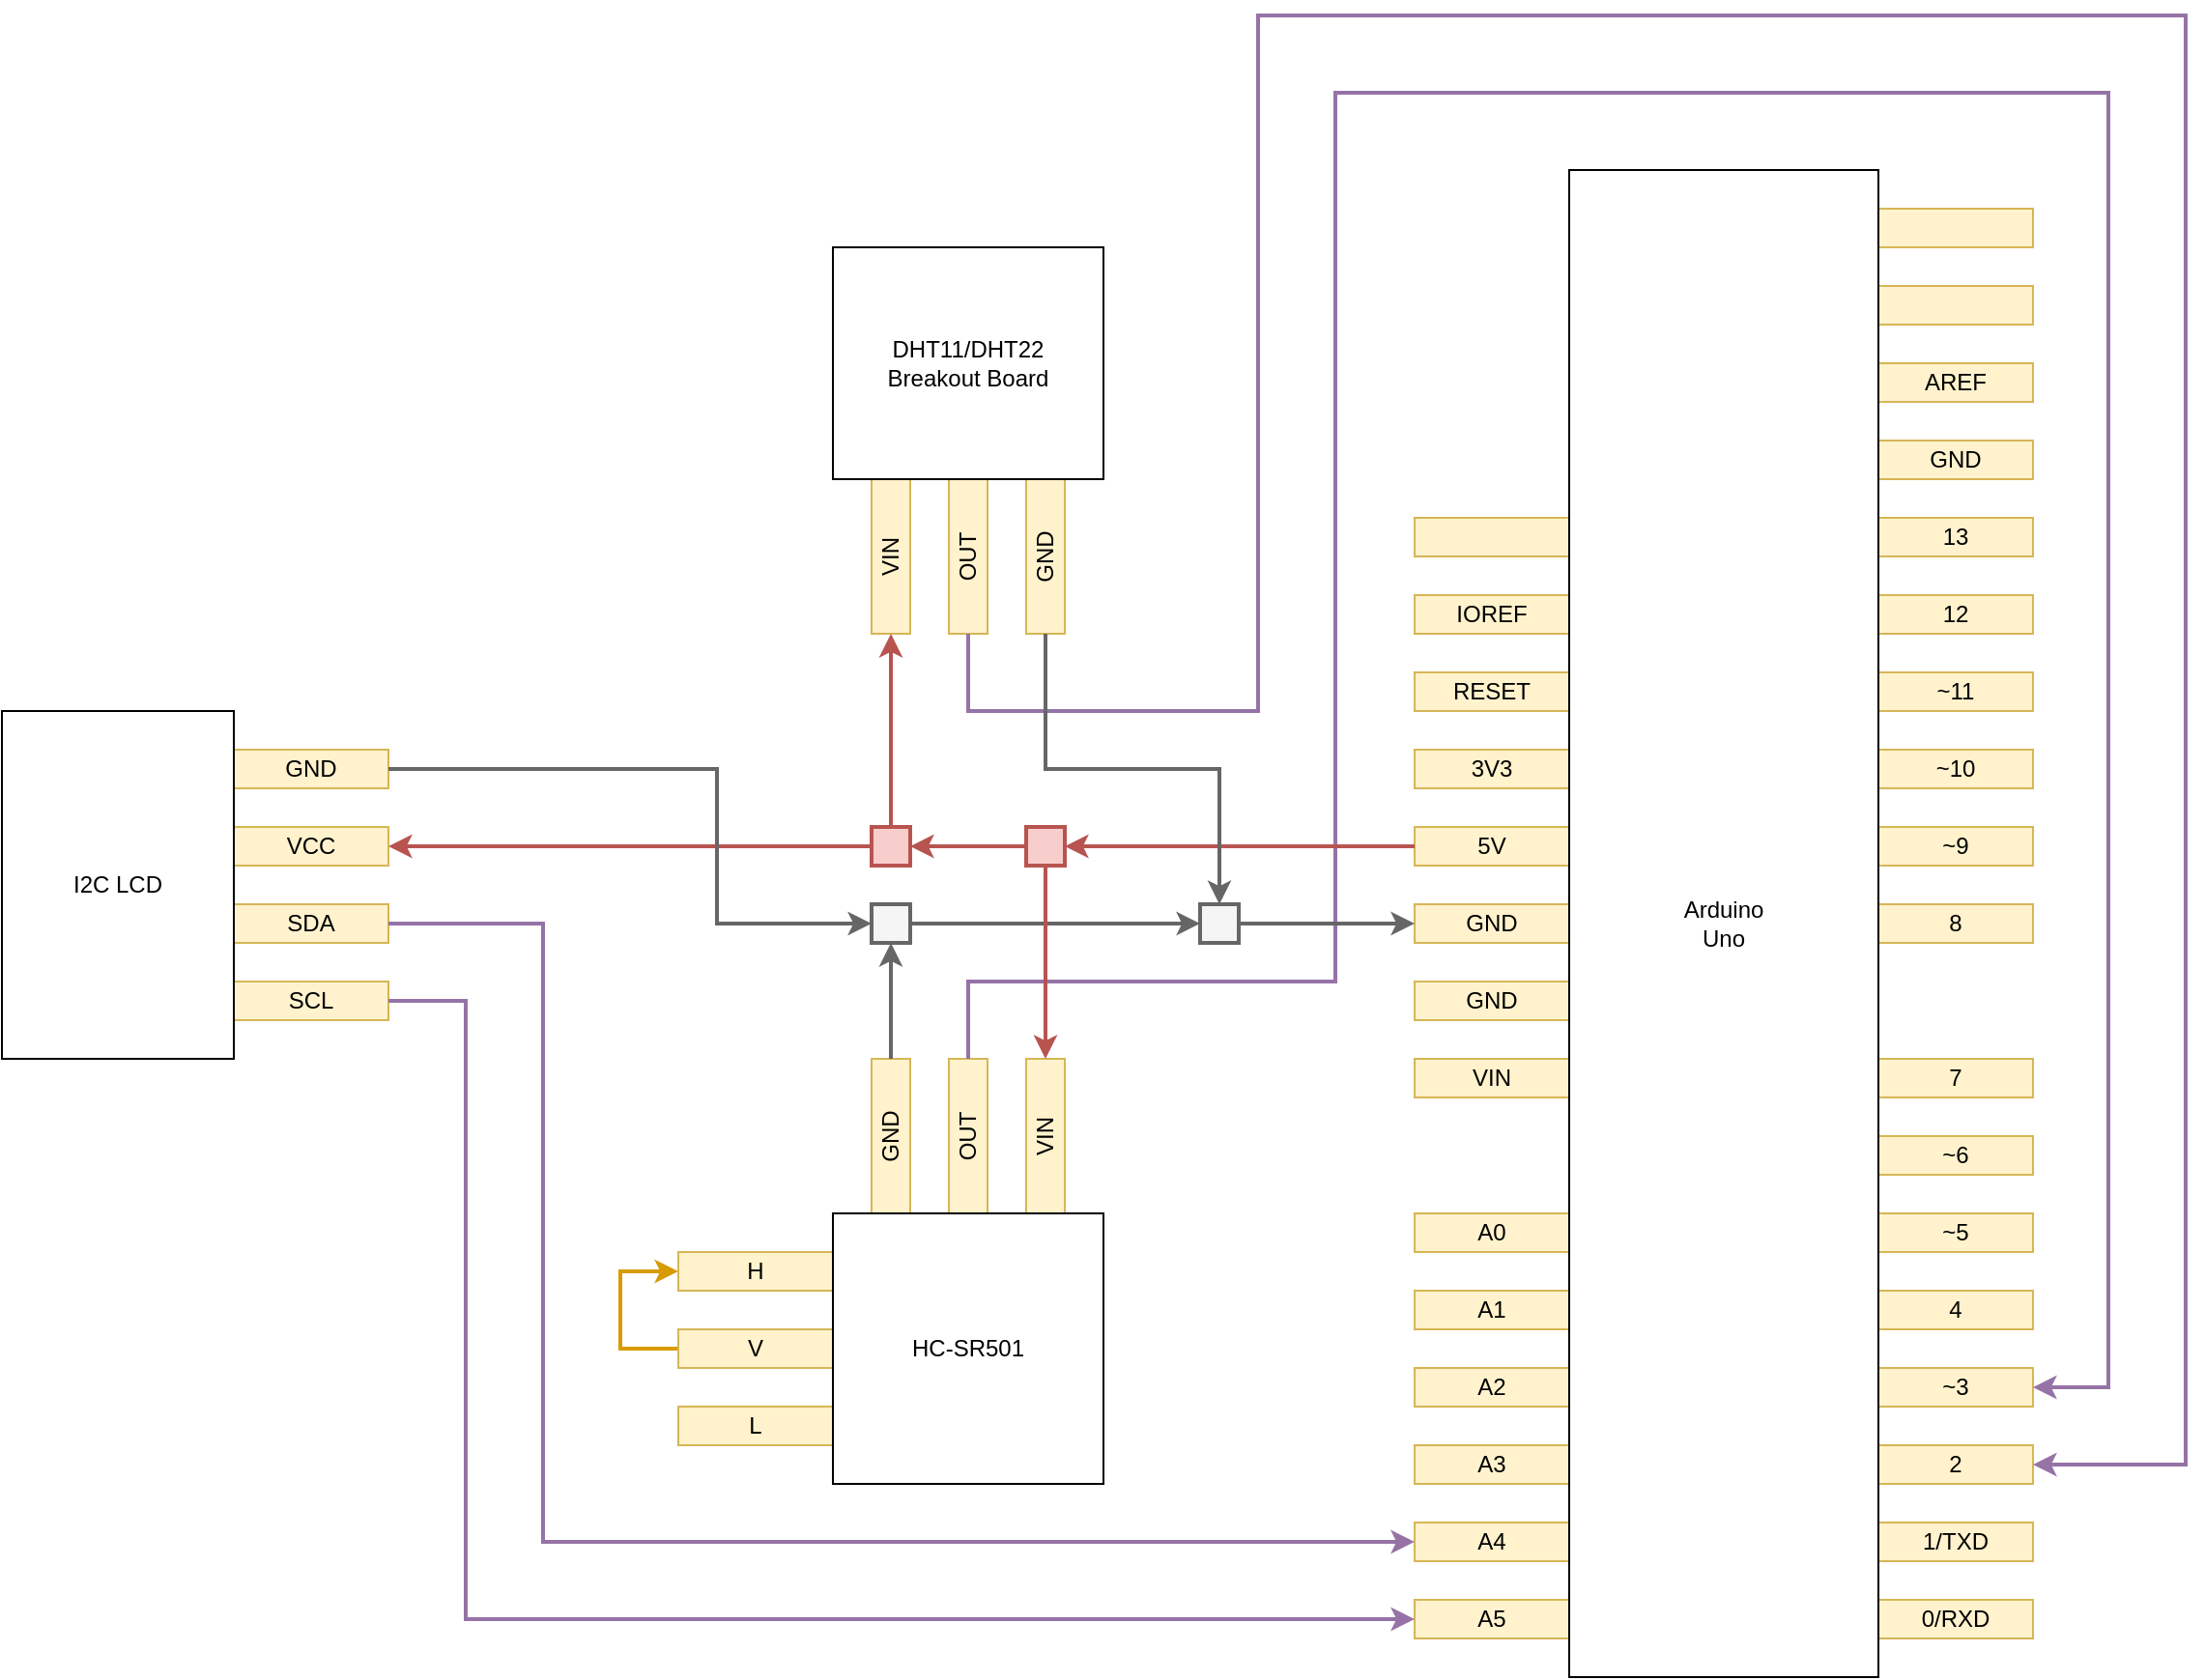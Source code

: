 <mxfile version="15.5.0" type="device"><diagram id="lO4HsBtiHlAmE86oPeLe" name="Page-1"><mxGraphModel dx="1609" dy="2068" grid="1" gridSize="10" guides="1" tooltips="1" connect="1" arrows="1" fold="1" page="1" pageScale="1" pageWidth="827" pageHeight="1169" math="0" shadow="0"><root><mxCell id="0"/><mxCell id="1" parent="0"/><mxCell id="zSLs7fYj0gYelwppoyAP-1" value="5V" style="group" vertex="1" connectable="0" parent="1"><mxGeometry x="1081" y="-980" width="320" height="780" as="geometry"/></mxCell><mxCell id="zSLs7fYj0gYelwppoyAP-2" value="0/RXD" style="rounded=0;whiteSpace=wrap;html=1;fillColor=#fff2cc;strokeColor=#d6b656;" vertex="1" parent="zSLs7fYj0gYelwppoyAP-1"><mxGeometry x="240" y="740" width="80" height="20" as="geometry"/></mxCell><mxCell id="zSLs7fYj0gYelwppoyAP-3" value="1/TXD" style="rounded=0;whiteSpace=wrap;html=1;fillColor=#fff2cc;strokeColor=#d6b656;" vertex="1" parent="zSLs7fYj0gYelwppoyAP-1"><mxGeometry x="240" y="700" width="80" height="20" as="geometry"/></mxCell><mxCell id="zSLs7fYj0gYelwppoyAP-4" value="2" style="rounded=0;whiteSpace=wrap;html=1;fillColor=#fff2cc;strokeColor=#d6b656;" vertex="1" parent="zSLs7fYj0gYelwppoyAP-1"><mxGeometry x="240" y="660" width="80" height="20" as="geometry"/></mxCell><mxCell id="zSLs7fYj0gYelwppoyAP-5" value="~3" style="rounded=0;whiteSpace=wrap;html=1;fillColor=#fff2cc;strokeColor=#d6b656;" vertex="1" parent="zSLs7fYj0gYelwppoyAP-1"><mxGeometry x="240" y="620" width="80" height="20" as="geometry"/></mxCell><mxCell id="zSLs7fYj0gYelwppoyAP-6" value="4" style="rounded=0;whiteSpace=wrap;html=1;fillColor=#fff2cc;strokeColor=#d6b656;" vertex="1" parent="zSLs7fYj0gYelwppoyAP-1"><mxGeometry x="240" y="580" width="80" height="20" as="geometry"/></mxCell><mxCell id="zSLs7fYj0gYelwppoyAP-7" value="~5" style="rounded=0;whiteSpace=wrap;html=1;fillColor=#fff2cc;strokeColor=#d6b656;" vertex="1" parent="zSLs7fYj0gYelwppoyAP-1"><mxGeometry x="240" y="540" width="80" height="20" as="geometry"/></mxCell><mxCell id="zSLs7fYj0gYelwppoyAP-8" value="~6" style="rounded=0;whiteSpace=wrap;html=1;fillColor=#fff2cc;strokeColor=#d6b656;" vertex="1" parent="zSLs7fYj0gYelwppoyAP-1"><mxGeometry x="240" y="500" width="80" height="20" as="geometry"/></mxCell><mxCell id="zSLs7fYj0gYelwppoyAP-9" value="7" style="rounded=0;whiteSpace=wrap;html=1;fillColor=#fff2cc;strokeColor=#d6b656;" vertex="1" parent="zSLs7fYj0gYelwppoyAP-1"><mxGeometry x="240" y="460" width="80" height="20" as="geometry"/></mxCell><mxCell id="zSLs7fYj0gYelwppoyAP-10" value="8" style="rounded=0;whiteSpace=wrap;html=1;fillColor=#fff2cc;strokeColor=#d6b656;" vertex="1" parent="zSLs7fYj0gYelwppoyAP-1"><mxGeometry x="240" y="380" width="80" height="20" as="geometry"/></mxCell><mxCell id="zSLs7fYj0gYelwppoyAP-11" value="~9" style="rounded=0;whiteSpace=wrap;html=1;fillColor=#fff2cc;strokeColor=#d6b656;" vertex="1" parent="zSLs7fYj0gYelwppoyAP-1"><mxGeometry x="240" y="340" width="80" height="20" as="geometry"/></mxCell><mxCell id="zSLs7fYj0gYelwppoyAP-12" value="~10" style="rounded=0;whiteSpace=wrap;html=1;fillColor=#fff2cc;strokeColor=#d6b656;" vertex="1" parent="zSLs7fYj0gYelwppoyAP-1"><mxGeometry x="240" y="300" width="80" height="20" as="geometry"/></mxCell><mxCell id="zSLs7fYj0gYelwppoyAP-13" value="~11" style="rounded=0;whiteSpace=wrap;html=1;fillColor=#fff2cc;strokeColor=#d6b656;" vertex="1" parent="zSLs7fYj0gYelwppoyAP-1"><mxGeometry x="240" y="260" width="80" height="20" as="geometry"/></mxCell><mxCell id="zSLs7fYj0gYelwppoyAP-14" value="12" style="rounded=0;whiteSpace=wrap;html=1;fillColor=#fff2cc;strokeColor=#d6b656;" vertex="1" parent="zSLs7fYj0gYelwppoyAP-1"><mxGeometry x="240" y="220" width="80" height="20" as="geometry"/></mxCell><mxCell id="zSLs7fYj0gYelwppoyAP-15" value="13" style="rounded=0;whiteSpace=wrap;html=1;fillColor=#fff2cc;strokeColor=#d6b656;" vertex="1" parent="zSLs7fYj0gYelwppoyAP-1"><mxGeometry x="240" y="180" width="80" height="20" as="geometry"/></mxCell><mxCell id="zSLs7fYj0gYelwppoyAP-16" value="GND" style="rounded=0;whiteSpace=wrap;html=1;fillColor=#fff2cc;strokeColor=#d6b656;" vertex="1" parent="zSLs7fYj0gYelwppoyAP-1"><mxGeometry x="240" y="140" width="80" height="20" as="geometry"/></mxCell><mxCell id="zSLs7fYj0gYelwppoyAP-17" value="AREF" style="rounded=0;whiteSpace=wrap;html=1;fillColor=#fff2cc;strokeColor=#d6b656;" vertex="1" parent="zSLs7fYj0gYelwppoyAP-1"><mxGeometry x="240" y="100" width="80" height="20" as="geometry"/></mxCell><mxCell id="zSLs7fYj0gYelwppoyAP-18" value="" style="rounded=0;whiteSpace=wrap;html=1;fillColor=#fff2cc;strokeColor=#d6b656;" vertex="1" parent="zSLs7fYj0gYelwppoyAP-1"><mxGeometry x="240" y="60" width="80" height="20" as="geometry"/></mxCell><mxCell id="zSLs7fYj0gYelwppoyAP-19" value="" style="rounded=0;whiteSpace=wrap;html=1;fillColor=#fff2cc;strokeColor=#d6b656;" vertex="1" parent="zSLs7fYj0gYelwppoyAP-1"><mxGeometry x="240" y="20" width="80" height="20" as="geometry"/></mxCell><mxCell id="zSLs7fYj0gYelwppoyAP-20" value="A5" style="rounded=0;whiteSpace=wrap;html=1;fillColor=#fff2cc;strokeColor=#d6b656;" vertex="1" parent="zSLs7fYj0gYelwppoyAP-1"><mxGeometry y="740" width="80" height="20" as="geometry"/></mxCell><mxCell id="zSLs7fYj0gYelwppoyAP-21" value="A4" style="rounded=0;whiteSpace=wrap;html=1;fillColor=#fff2cc;strokeColor=#d6b656;" vertex="1" parent="zSLs7fYj0gYelwppoyAP-1"><mxGeometry y="700" width="80" height="20" as="geometry"/></mxCell><mxCell id="zSLs7fYj0gYelwppoyAP-22" value="A3" style="rounded=0;whiteSpace=wrap;html=1;fillColor=#fff2cc;strokeColor=#d6b656;" vertex="1" parent="zSLs7fYj0gYelwppoyAP-1"><mxGeometry y="660" width="80" height="20" as="geometry"/></mxCell><mxCell id="zSLs7fYj0gYelwppoyAP-23" value="A2" style="rounded=0;whiteSpace=wrap;html=1;fillColor=#fff2cc;strokeColor=#d6b656;" vertex="1" parent="zSLs7fYj0gYelwppoyAP-1"><mxGeometry y="620" width="80" height="20" as="geometry"/></mxCell><mxCell id="zSLs7fYj0gYelwppoyAP-24" value="A1" style="rounded=0;whiteSpace=wrap;html=1;fillColor=#fff2cc;strokeColor=#d6b656;" vertex="1" parent="zSLs7fYj0gYelwppoyAP-1"><mxGeometry y="580" width="80" height="20" as="geometry"/></mxCell><mxCell id="zSLs7fYj0gYelwppoyAP-25" value="A0" style="rounded=0;whiteSpace=wrap;html=1;fillColor=#fff2cc;strokeColor=#d6b656;" vertex="1" parent="zSLs7fYj0gYelwppoyAP-1"><mxGeometry y="540" width="80" height="20" as="geometry"/></mxCell><mxCell id="zSLs7fYj0gYelwppoyAP-26" value="VIN" style="rounded=0;whiteSpace=wrap;html=1;fillColor=#fff2cc;strokeColor=#d6b656;" vertex="1" parent="zSLs7fYj0gYelwppoyAP-1"><mxGeometry y="460" width="80" height="20" as="geometry"/></mxCell><mxCell id="zSLs7fYj0gYelwppoyAP-27" value="GND" style="rounded=0;whiteSpace=wrap;html=1;fillColor=#fff2cc;strokeColor=#d6b656;" vertex="1" parent="zSLs7fYj0gYelwppoyAP-1"><mxGeometry y="420" width="80" height="20" as="geometry"/></mxCell><mxCell id="zSLs7fYj0gYelwppoyAP-28" value="GND" style="rounded=0;whiteSpace=wrap;html=1;fillColor=#fff2cc;strokeColor=#d6b656;" vertex="1" parent="zSLs7fYj0gYelwppoyAP-1"><mxGeometry y="380" width="80" height="20" as="geometry"/></mxCell><mxCell id="zSLs7fYj0gYelwppoyAP-29" value="5V" style="rounded=0;whiteSpace=wrap;html=1;fillColor=#fff2cc;strokeColor=#d6b656;" vertex="1" parent="zSLs7fYj0gYelwppoyAP-1"><mxGeometry y="340" width="80" height="20" as="geometry"/></mxCell><mxCell id="zSLs7fYj0gYelwppoyAP-30" value="3V3" style="rounded=0;whiteSpace=wrap;html=1;fillColor=#fff2cc;strokeColor=#d6b656;" vertex="1" parent="zSLs7fYj0gYelwppoyAP-1"><mxGeometry y="300" width="80" height="20" as="geometry"/></mxCell><mxCell id="zSLs7fYj0gYelwppoyAP-31" value="RESET" style="rounded=0;whiteSpace=wrap;html=1;fillColor=#fff2cc;strokeColor=#d6b656;" vertex="1" parent="zSLs7fYj0gYelwppoyAP-1"><mxGeometry y="260" width="80" height="20" as="geometry"/></mxCell><mxCell id="zSLs7fYj0gYelwppoyAP-32" value="IOREF" style="rounded=0;whiteSpace=wrap;html=1;fillColor=#fff2cc;strokeColor=#d6b656;" vertex="1" parent="zSLs7fYj0gYelwppoyAP-1"><mxGeometry y="220" width="80" height="20" as="geometry"/></mxCell><mxCell id="zSLs7fYj0gYelwppoyAP-33" value="" style="rounded=0;whiteSpace=wrap;html=1;fillColor=#fff2cc;strokeColor=#d6b656;" vertex="1" parent="zSLs7fYj0gYelwppoyAP-1"><mxGeometry y="180" width="80" height="20" as="geometry"/></mxCell><mxCell id="zSLs7fYj0gYelwppoyAP-34" value="Arduino&lt;br&gt;Uno" style="rounded=0;whiteSpace=wrap;html=1;" vertex="1" parent="zSLs7fYj0gYelwppoyAP-1"><mxGeometry x="80" width="160" height="780" as="geometry"/></mxCell><mxCell id="zSLs7fYj0gYelwppoyAP-43" value="" style="group" vertex="1" connectable="0" parent="1"><mxGeometry x="700" y="-520" width="220" height="220" as="geometry"/></mxCell><mxCell id="zSLs7fYj0gYelwppoyAP-40" value="OUT" style="rounded=0;whiteSpace=wrap;html=1;fillColor=#fff2cc;strokeColor=#d6b656;rotation=-90;" vertex="1" parent="zSLs7fYj0gYelwppoyAP-43"><mxGeometry x="110" y="30" width="80" height="20" as="geometry"/></mxCell><mxCell id="zSLs7fYj0gYelwppoyAP-41" value="GND" style="rounded=0;whiteSpace=wrap;html=1;fillColor=#fff2cc;strokeColor=#d6b656;rotation=-90;" vertex="1" parent="zSLs7fYj0gYelwppoyAP-43"><mxGeometry x="70" y="30" width="80" height="20" as="geometry"/></mxCell><mxCell id="zSLs7fYj0gYelwppoyAP-42" value="VIN" style="rounded=0;whiteSpace=wrap;html=1;fillColor=#fff2cc;strokeColor=#d6b656;rotation=-90;" vertex="1" parent="zSLs7fYj0gYelwppoyAP-43"><mxGeometry x="150" y="30" width="80" height="20" as="geometry"/></mxCell><mxCell id="zSLs7fYj0gYelwppoyAP-36" value="L" style="rounded=0;whiteSpace=wrap;html=1;fillColor=#fff2cc;strokeColor=#d6b656;" vertex="1" parent="zSLs7fYj0gYelwppoyAP-43"><mxGeometry y="180" width="80" height="20" as="geometry"/></mxCell><mxCell id="zSLs7fYj0gYelwppoyAP-44" style="edgeStyle=orthogonalEdgeStyle;rounded=0;orthogonalLoop=1;jettySize=auto;html=1;exitX=0;exitY=0.5;exitDx=0;exitDy=0;entryX=0;entryY=0.5;entryDx=0;entryDy=0;strokeWidth=2;fillColor=#ffe6cc;strokeColor=#d79b00;" edge="1" parent="zSLs7fYj0gYelwppoyAP-43" source="zSLs7fYj0gYelwppoyAP-37" target="zSLs7fYj0gYelwppoyAP-38"><mxGeometry relative="1" as="geometry"><Array as="points"><mxPoint x="-30" y="150"/><mxPoint x="-30" y="110"/></Array></mxGeometry></mxCell><mxCell id="zSLs7fYj0gYelwppoyAP-37" value="V" style="rounded=0;whiteSpace=wrap;html=1;fillColor=#fff2cc;strokeColor=#d6b656;" vertex="1" parent="zSLs7fYj0gYelwppoyAP-43"><mxGeometry y="140" width="80" height="20" as="geometry"/></mxCell><mxCell id="zSLs7fYj0gYelwppoyAP-38" value="H" style="rounded=0;whiteSpace=wrap;html=1;fillColor=#fff2cc;strokeColor=#d6b656;" vertex="1" parent="zSLs7fYj0gYelwppoyAP-43"><mxGeometry y="100" width="80" height="20" as="geometry"/></mxCell><mxCell id="zSLs7fYj0gYelwppoyAP-35" value="HC-SR501" style="rounded=0;whiteSpace=wrap;html=1;" vertex="1" parent="zSLs7fYj0gYelwppoyAP-43"><mxGeometry x="80" y="80" width="140" height="140" as="geometry"/></mxCell><mxCell id="zSLs7fYj0gYelwppoyAP-49" value="" style="group" vertex="1" connectable="0" parent="1"><mxGeometry x="780" y="-940" width="140" height="200" as="geometry"/></mxCell><mxCell id="zSLs7fYj0gYelwppoyAP-46" value="VIN" style="rounded=0;whiteSpace=wrap;html=1;fillColor=#fff2cc;strokeColor=#d6b656;rotation=-90;" vertex="1" parent="zSLs7fYj0gYelwppoyAP-49"><mxGeometry x="-10" y="150" width="80" height="20" as="geometry"/></mxCell><mxCell id="zSLs7fYj0gYelwppoyAP-47" value="GND" style="rounded=0;whiteSpace=wrap;html=1;fillColor=#fff2cc;strokeColor=#d6b656;rotation=-90;" vertex="1" parent="zSLs7fYj0gYelwppoyAP-49"><mxGeometry x="70" y="150" width="80" height="20" as="geometry"/></mxCell><mxCell id="zSLs7fYj0gYelwppoyAP-48" value="OUT" style="rounded=0;whiteSpace=wrap;html=1;fillColor=#fff2cc;strokeColor=#d6b656;rotation=-90;" vertex="1" parent="zSLs7fYj0gYelwppoyAP-49"><mxGeometry x="30" y="150" width="80" height="20" as="geometry"/></mxCell><mxCell id="zSLs7fYj0gYelwppoyAP-45" value="DHT11/DHT22&lt;br&gt;Breakout Board" style="rounded=0;whiteSpace=wrap;html=1;" vertex="1" parent="zSLs7fYj0gYelwppoyAP-49"><mxGeometry width="140" height="120" as="geometry"/></mxCell><mxCell id="zSLs7fYj0gYelwppoyAP-53" style="edgeStyle=orthogonalEdgeStyle;rounded=0;orthogonalLoop=1;jettySize=auto;html=1;exitX=0.5;exitY=0;exitDx=0;exitDy=0;entryX=0;entryY=0.5;entryDx=0;entryDy=0;strokeWidth=2;fillColor=#f8cecc;strokeColor=#b85450;" edge="1" parent="1" source="zSLs7fYj0gYelwppoyAP-50" target="zSLs7fYj0gYelwppoyAP-46"><mxGeometry relative="1" as="geometry"><Array as="points"><mxPoint x="810" y="-660"/><mxPoint x="810" y="-660"/></Array></mxGeometry></mxCell><mxCell id="zSLs7fYj0gYelwppoyAP-74" style="edgeStyle=orthogonalEdgeStyle;rounded=0;orthogonalLoop=1;jettySize=auto;html=1;exitX=0;exitY=0.5;exitDx=0;exitDy=0;entryX=1;entryY=0.5;entryDx=0;entryDy=0;strokeWidth=2;fillColor=#f8cecc;strokeColor=#b85450;" edge="1" parent="1" source="zSLs7fYj0gYelwppoyAP-50" target="zSLs7fYj0gYelwppoyAP-70"><mxGeometry relative="1" as="geometry"><Array as="points"><mxPoint x="610" y="-630"/><mxPoint x="610" y="-630"/></Array></mxGeometry></mxCell><mxCell id="zSLs7fYj0gYelwppoyAP-50" value="" style="rounded=0;whiteSpace=wrap;html=1;strokeWidth=2;fillColor=#f8cecc;strokeColor=#b85450;" vertex="1" parent="1"><mxGeometry x="800" y="-640" width="20" height="20" as="geometry"/></mxCell><mxCell id="zSLs7fYj0gYelwppoyAP-67" style="edgeStyle=orthogonalEdgeStyle;rounded=0;orthogonalLoop=1;jettySize=auto;html=1;exitX=1;exitY=0.5;exitDx=0;exitDy=0;entryX=0;entryY=0.5;entryDx=0;entryDy=0;strokeWidth=2;fillColor=#f5f5f5;strokeColor=#666666;" edge="1" parent="1" source="zSLs7fYj0gYelwppoyAP-54" target="zSLs7fYj0gYelwppoyAP-64"><mxGeometry relative="1" as="geometry"/></mxCell><mxCell id="zSLs7fYj0gYelwppoyAP-54" value="" style="rounded=0;whiteSpace=wrap;html=1;strokeWidth=2;fillColor=#f5f5f5;strokeColor=#666666;fontColor=#333333;" vertex="1" parent="1"><mxGeometry x="800" y="-600" width="20" height="20" as="geometry"/></mxCell><mxCell id="zSLs7fYj0gYelwppoyAP-56" style="edgeStyle=orthogonalEdgeStyle;rounded=0;orthogonalLoop=1;jettySize=auto;html=1;exitX=1;exitY=0.5;exitDx=0;exitDy=0;entryX=0.5;entryY=1;entryDx=0;entryDy=0;strokeWidth=2;fillColor=#f5f5f5;strokeColor=#666666;" edge="1" parent="1" source="zSLs7fYj0gYelwppoyAP-41" target="zSLs7fYj0gYelwppoyAP-54"><mxGeometry relative="1" as="geometry"><Array as="points"><mxPoint x="810" y="-560"/><mxPoint x="810" y="-560"/></Array></mxGeometry></mxCell><mxCell id="zSLs7fYj0gYelwppoyAP-58" style="edgeStyle=orthogonalEdgeStyle;rounded=0;orthogonalLoop=1;jettySize=auto;html=1;exitX=0;exitY=0.5;exitDx=0;exitDy=0;entryX=1;entryY=0.5;entryDx=0;entryDy=0;strokeWidth=2;fillColor=#e1d5e7;strokeColor=#9673a6;" edge="1" parent="1" source="zSLs7fYj0gYelwppoyAP-48" target="zSLs7fYj0gYelwppoyAP-4"><mxGeometry relative="1" as="geometry"><Array as="points"><mxPoint x="850" y="-700"/><mxPoint x="1000" y="-700"/><mxPoint x="1000" y="-1060"/><mxPoint x="1480" y="-1060"/><mxPoint x="1480" y="-310"/></Array></mxGeometry></mxCell><mxCell id="zSLs7fYj0gYelwppoyAP-59" style="edgeStyle=orthogonalEdgeStyle;rounded=0;orthogonalLoop=1;jettySize=auto;html=1;exitX=1;exitY=0.5;exitDx=0;exitDy=0;entryX=1;entryY=0.5;entryDx=0;entryDy=0;strokeWidth=2;fillColor=#e1d5e7;strokeColor=#9673a6;" edge="1" parent="1" source="zSLs7fYj0gYelwppoyAP-40" target="zSLs7fYj0gYelwppoyAP-5"><mxGeometry relative="1" as="geometry"><Array as="points"><mxPoint x="850" y="-560"/><mxPoint x="1040" y="-560"/><mxPoint x="1040" y="-1020"/><mxPoint x="1440" y="-1020"/><mxPoint x="1440" y="-350"/></Array></mxGeometry></mxCell><mxCell id="zSLs7fYj0gYelwppoyAP-61" style="edgeStyle=orthogonalEdgeStyle;rounded=0;orthogonalLoop=1;jettySize=auto;html=1;exitX=0.5;exitY=1;exitDx=0;exitDy=0;entryX=1;entryY=0.5;entryDx=0;entryDy=0;strokeWidth=2;fillColor=#f8cecc;strokeColor=#b85450;" edge="1" parent="1" source="zSLs7fYj0gYelwppoyAP-60" target="zSLs7fYj0gYelwppoyAP-42"><mxGeometry relative="1" as="geometry"/></mxCell><mxCell id="zSLs7fYj0gYelwppoyAP-63" style="edgeStyle=orthogonalEdgeStyle;rounded=0;orthogonalLoop=1;jettySize=auto;html=1;exitX=0;exitY=0.5;exitDx=0;exitDy=0;entryX=1;entryY=0.5;entryDx=0;entryDy=0;strokeWidth=2;fillColor=#f8cecc;strokeColor=#b85450;" edge="1" parent="1" source="zSLs7fYj0gYelwppoyAP-60" target="zSLs7fYj0gYelwppoyAP-50"><mxGeometry relative="1" as="geometry"/></mxCell><mxCell id="zSLs7fYj0gYelwppoyAP-60" value="" style="rounded=0;whiteSpace=wrap;html=1;strokeWidth=2;fillColor=#f8cecc;strokeColor=#b85450;" vertex="1" parent="1"><mxGeometry x="880" y="-640" width="20" height="20" as="geometry"/></mxCell><mxCell id="zSLs7fYj0gYelwppoyAP-62" style="edgeStyle=orthogonalEdgeStyle;rounded=0;orthogonalLoop=1;jettySize=auto;html=1;exitX=0;exitY=0.5;exitDx=0;exitDy=0;entryX=1;entryY=0.5;entryDx=0;entryDy=0;strokeWidth=2;fillColor=#f8cecc;strokeColor=#b85450;" edge="1" parent="1" source="zSLs7fYj0gYelwppoyAP-29" target="zSLs7fYj0gYelwppoyAP-60"><mxGeometry relative="1" as="geometry"/></mxCell><mxCell id="zSLs7fYj0gYelwppoyAP-66" style="edgeStyle=orthogonalEdgeStyle;rounded=0;orthogonalLoop=1;jettySize=auto;html=1;exitX=1;exitY=0.5;exitDx=0;exitDy=0;strokeWidth=2;fillColor=#f5f5f5;strokeColor=#666666;" edge="1" parent="1" source="zSLs7fYj0gYelwppoyAP-64" target="zSLs7fYj0gYelwppoyAP-28"><mxGeometry relative="1" as="geometry"/></mxCell><mxCell id="zSLs7fYj0gYelwppoyAP-64" value="" style="rounded=0;whiteSpace=wrap;html=1;strokeWidth=2;fillColor=#f5f5f5;strokeColor=#666666;fontColor=#333333;" vertex="1" parent="1"><mxGeometry x="970" y="-600" width="20" height="20" as="geometry"/></mxCell><mxCell id="zSLs7fYj0gYelwppoyAP-65" style="edgeStyle=orthogonalEdgeStyle;rounded=0;orthogonalLoop=1;jettySize=auto;html=1;exitX=0;exitY=0.5;exitDx=0;exitDy=0;entryX=0.5;entryY=0;entryDx=0;entryDy=0;strokeWidth=2;fillColor=#f5f5f5;strokeColor=#666666;" edge="1" parent="1" source="zSLs7fYj0gYelwppoyAP-47" target="zSLs7fYj0gYelwppoyAP-64"><mxGeometry relative="1" as="geometry"/></mxCell><mxCell id="zSLs7fYj0gYelwppoyAP-73" value="" style="group" vertex="1" connectable="0" parent="1"><mxGeometry x="350" y="-700" width="200" height="180" as="geometry"/></mxCell><mxCell id="zSLs7fYj0gYelwppoyAP-69" value="GND" style="rounded=0;whiteSpace=wrap;html=1;fillColor=#fff2cc;strokeColor=#d6b656;" vertex="1" parent="zSLs7fYj0gYelwppoyAP-73"><mxGeometry x="120" y="20" width="80" height="20" as="geometry"/></mxCell><mxCell id="zSLs7fYj0gYelwppoyAP-70" value="VCC" style="rounded=0;whiteSpace=wrap;html=1;fillColor=#fff2cc;strokeColor=#d6b656;" vertex="1" parent="zSLs7fYj0gYelwppoyAP-73"><mxGeometry x="120" y="60" width="80" height="20" as="geometry"/></mxCell><mxCell id="zSLs7fYj0gYelwppoyAP-71" value="SDA" style="rounded=0;whiteSpace=wrap;html=1;fillColor=#fff2cc;strokeColor=#d6b656;" vertex="1" parent="zSLs7fYj0gYelwppoyAP-73"><mxGeometry x="120" y="100" width="80" height="20" as="geometry"/></mxCell><mxCell id="zSLs7fYj0gYelwppoyAP-72" value="SCL" style="rounded=0;whiteSpace=wrap;html=1;fillColor=#fff2cc;strokeColor=#d6b656;" vertex="1" parent="zSLs7fYj0gYelwppoyAP-73"><mxGeometry x="120" y="140" width="80" height="20" as="geometry"/></mxCell><mxCell id="zSLs7fYj0gYelwppoyAP-68" value="I2C LCD" style="rounded=0;whiteSpace=wrap;html=1;strokeWidth=1;" vertex="1" parent="zSLs7fYj0gYelwppoyAP-73"><mxGeometry width="120" height="180" as="geometry"/></mxCell><mxCell id="zSLs7fYj0gYelwppoyAP-75" style="edgeStyle=orthogonalEdgeStyle;rounded=0;orthogonalLoop=1;jettySize=auto;html=1;exitX=1;exitY=0.5;exitDx=0;exitDy=0;entryX=0;entryY=0.5;entryDx=0;entryDy=0;strokeWidth=2;fillColor=#f5f5f5;strokeColor=#666666;" edge="1" parent="1" source="zSLs7fYj0gYelwppoyAP-69" target="zSLs7fYj0gYelwppoyAP-54"><mxGeometry relative="1" as="geometry"><Array as="points"><mxPoint x="720" y="-670"/><mxPoint x="720" y="-590"/></Array></mxGeometry></mxCell><mxCell id="zSLs7fYj0gYelwppoyAP-76" style="edgeStyle=orthogonalEdgeStyle;rounded=0;orthogonalLoop=1;jettySize=auto;html=1;exitX=1;exitY=0.5;exitDx=0;exitDy=0;entryX=0;entryY=0.5;entryDx=0;entryDy=0;strokeWidth=2;fillColor=#e1d5e7;strokeColor=#9673a6;" edge="1" parent="1" source="zSLs7fYj0gYelwppoyAP-71" target="zSLs7fYj0gYelwppoyAP-21"><mxGeometry relative="1" as="geometry"><Array as="points"><mxPoint x="630" y="-590"/><mxPoint x="630" y="-270"/></Array></mxGeometry></mxCell><mxCell id="zSLs7fYj0gYelwppoyAP-77" style="edgeStyle=orthogonalEdgeStyle;rounded=0;orthogonalLoop=1;jettySize=auto;html=1;exitX=1;exitY=0.5;exitDx=0;exitDy=0;entryX=0;entryY=0.5;entryDx=0;entryDy=0;strokeWidth=2;fillColor=#e1d5e7;strokeColor=#9673a6;" edge="1" parent="1" source="zSLs7fYj0gYelwppoyAP-72" target="zSLs7fYj0gYelwppoyAP-20"><mxGeometry relative="1" as="geometry"><Array as="points"><mxPoint x="590" y="-230"/></Array></mxGeometry></mxCell></root></mxGraphModel></diagram></mxfile>